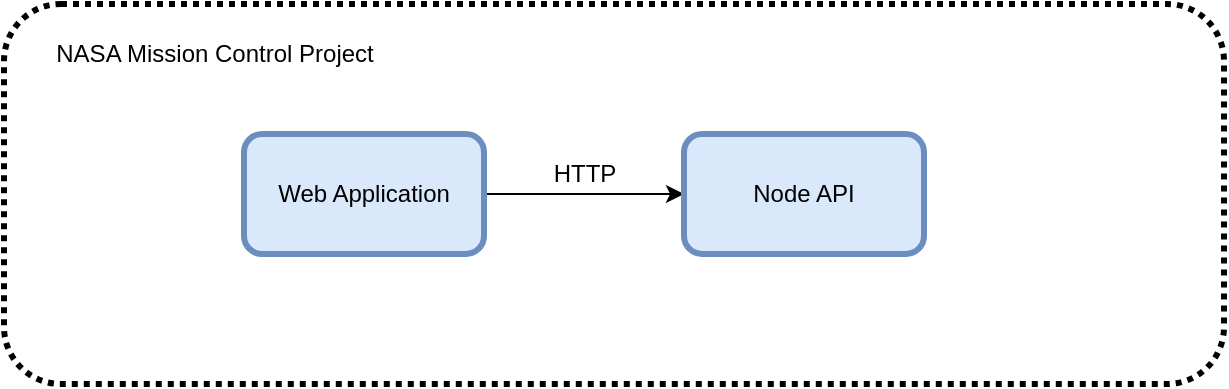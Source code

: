 <mxfile version="16.5.3" type="device"><diagram id="C0BZ6eqN9Xm8BYvUd89s" name="Page-1"><mxGraphModel dx="782" dy="432" grid="1" gridSize="10" guides="1" tooltips="1" connect="1" arrows="1" fold="1" page="1" pageScale="1" pageWidth="850" pageHeight="1100" math="0" shadow="0"><root><mxCell id="0"/><mxCell id="1" parent="0"/><mxCell id="uZuk3kZRXF4UnkD0J2o1-8" value="" style="rounded=1;whiteSpace=wrap;html=1;labelBackgroundColor=none;strokeWidth=3;dashed=1;dashPattern=1 1;" vertex="1" parent="1"><mxGeometry x="160" y="45" width="610" height="190" as="geometry"/></mxCell><mxCell id="uZuk3kZRXF4UnkD0J2o1-6" style="edgeStyle=orthogonalEdgeStyle;rounded=0;orthogonalLoop=1;jettySize=auto;html=1;" edge="1" parent="1" source="uZuk3kZRXF4UnkD0J2o1-4" target="uZuk3kZRXF4UnkD0J2o1-5"><mxGeometry relative="1" as="geometry"/></mxCell><mxCell id="uZuk3kZRXF4UnkD0J2o1-4" value="Web Application" style="rounded=1;whiteSpace=wrap;html=1;labelBackgroundColor=none;strokeColor=#6c8ebf;strokeWidth=3;fillColor=#dae8fc;" vertex="1" parent="1"><mxGeometry x="280" y="110" width="120" height="60" as="geometry"/></mxCell><mxCell id="uZuk3kZRXF4UnkD0J2o1-5" value="Node API" style="rounded=1;whiteSpace=wrap;html=1;labelBackgroundColor=none;strokeColor=#6c8ebf;strokeWidth=3;fillColor=#dae8fc;" vertex="1" parent="1"><mxGeometry x="500" y="110" width="120" height="60" as="geometry"/></mxCell><mxCell id="uZuk3kZRXF4UnkD0J2o1-7" value="HTTP" style="text;html=1;align=center;verticalAlign=middle;resizable=0;points=[];autosize=1;strokeColor=none;fillColor=none;" vertex="1" parent="1"><mxGeometry x="425" y="120" width="50" height="20" as="geometry"/></mxCell><mxCell id="uZuk3kZRXF4UnkD0J2o1-9" value="NASA Mission Control Project" style="text;html=1;align=center;verticalAlign=middle;resizable=0;points=[];autosize=1;strokeColor=none;fillColor=none;" vertex="1" parent="1"><mxGeometry x="180" y="60" width="170" height="20" as="geometry"/></mxCell></root></mxGraphModel></diagram></mxfile>